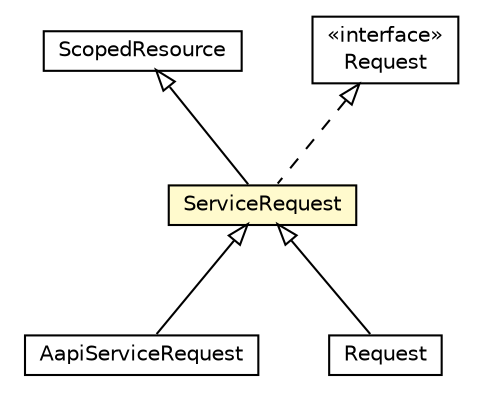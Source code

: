 #!/usr/local/bin/dot
#
# Class diagram 
# Generated by UMLGraph version R5_6-24-gf6e263 (http://www.umlgraph.org/)
#

digraph G {
	edge [fontname="Helvetica",fontsize=10,labelfontname="Helvetica",labelfontsize=10];
	node [fontname="Helvetica",fontsize=10,shape=plaintext];
	nodesep=0.25;
	ranksep=0.5;
	// org.universAAL.middleware.rdf.ScopedResource
	c7456160 [label=<<table title="org.universAAL.middleware.rdf.ScopedResource" border="0" cellborder="1" cellspacing="0" cellpadding="2" port="p" href="../rdf/ScopedResource.html">
		<tr><td><table border="0" cellspacing="0" cellpadding="1">
<tr><td align="center" balign="center"> ScopedResource </td></tr>
		</table></td></tr>
		</table>>, URL="../rdf/ScopedResource.html", fontname="Helvetica", fontcolor="black", fontsize=10.0];
	// org.universAAL.middleware.bus.model.matchable.Request
	c7456470 [label=<<table title="org.universAAL.middleware.bus.model.matchable.Request" border="0" cellborder="1" cellspacing="0" cellpadding="2" port="p" href="../bus/model/matchable/Request.html">
		<tr><td><table border="0" cellspacing="0" cellpadding="1">
<tr><td align="center" balign="center"> &#171;interface&#187; </td></tr>
<tr><td align="center" balign="center"> Request </td></tr>
		</table></td></tr>
		</table>>, URL="../bus/model/matchable/Request.html", fontname="Helvetica", fontcolor="black", fontsize=10.0];
	// org.universAAL.middleware.service.ServiceRequest
	c7456520 [label=<<table title="org.universAAL.middleware.service.ServiceRequest" border="0" cellborder="1" cellspacing="0" cellpadding="2" port="p" bgcolor="lemonChiffon" href="./ServiceRequest.html">
		<tr><td><table border="0" cellspacing="0" cellpadding="1">
<tr><td align="center" balign="center"> ServiceRequest </td></tr>
		</table></td></tr>
		</table>>, URL="./ServiceRequest.html", fontname="Helvetica", fontcolor="black", fontsize=10.0];
	// org.universAAL.middleware.service.aapi.AapiServiceRequest
	c7456553 [label=<<table title="org.universAAL.middleware.service.aapi.AapiServiceRequest" border="0" cellborder="1" cellspacing="0" cellpadding="2" port="p" href="./aapi/AapiServiceRequest.html">
		<tr><td><table border="0" cellspacing="0" cellpadding="1">
<tr><td align="center" balign="center"> AapiServiceRequest </td></tr>
		</table></td></tr>
		</table>>, URL="./aapi/AapiServiceRequest.html", fontname="Helvetica", fontcolor="black", fontsize=10.0];
	// org.universAAL.support.utils.service.low.Request
	c7456888 [label=<<table title="org.universAAL.support.utils.service.low.Request" border="0" cellborder="1" cellspacing="0" cellpadding="2" port="p" href="../../support/utils/service/low/Request.html">
		<tr><td><table border="0" cellspacing="0" cellpadding="1">
<tr><td align="center" balign="center"> Request </td></tr>
		</table></td></tr>
		</table>>, URL="../../support/utils/service/low/Request.html", fontname="Helvetica", fontcolor="black", fontsize=10.0];
	//org.universAAL.middleware.service.ServiceRequest extends org.universAAL.middleware.rdf.ScopedResource
	c7456160:p -> c7456520:p [dir=back,arrowtail=empty];
	//org.universAAL.middleware.service.ServiceRequest implements org.universAAL.middleware.bus.model.matchable.Request
	c7456470:p -> c7456520:p [dir=back,arrowtail=empty,style=dashed];
	//org.universAAL.middleware.service.aapi.AapiServiceRequest extends org.universAAL.middleware.service.ServiceRequest
	c7456520:p -> c7456553:p [dir=back,arrowtail=empty];
	//org.universAAL.support.utils.service.low.Request extends org.universAAL.middleware.service.ServiceRequest
	c7456520:p -> c7456888:p [dir=back,arrowtail=empty];
}

